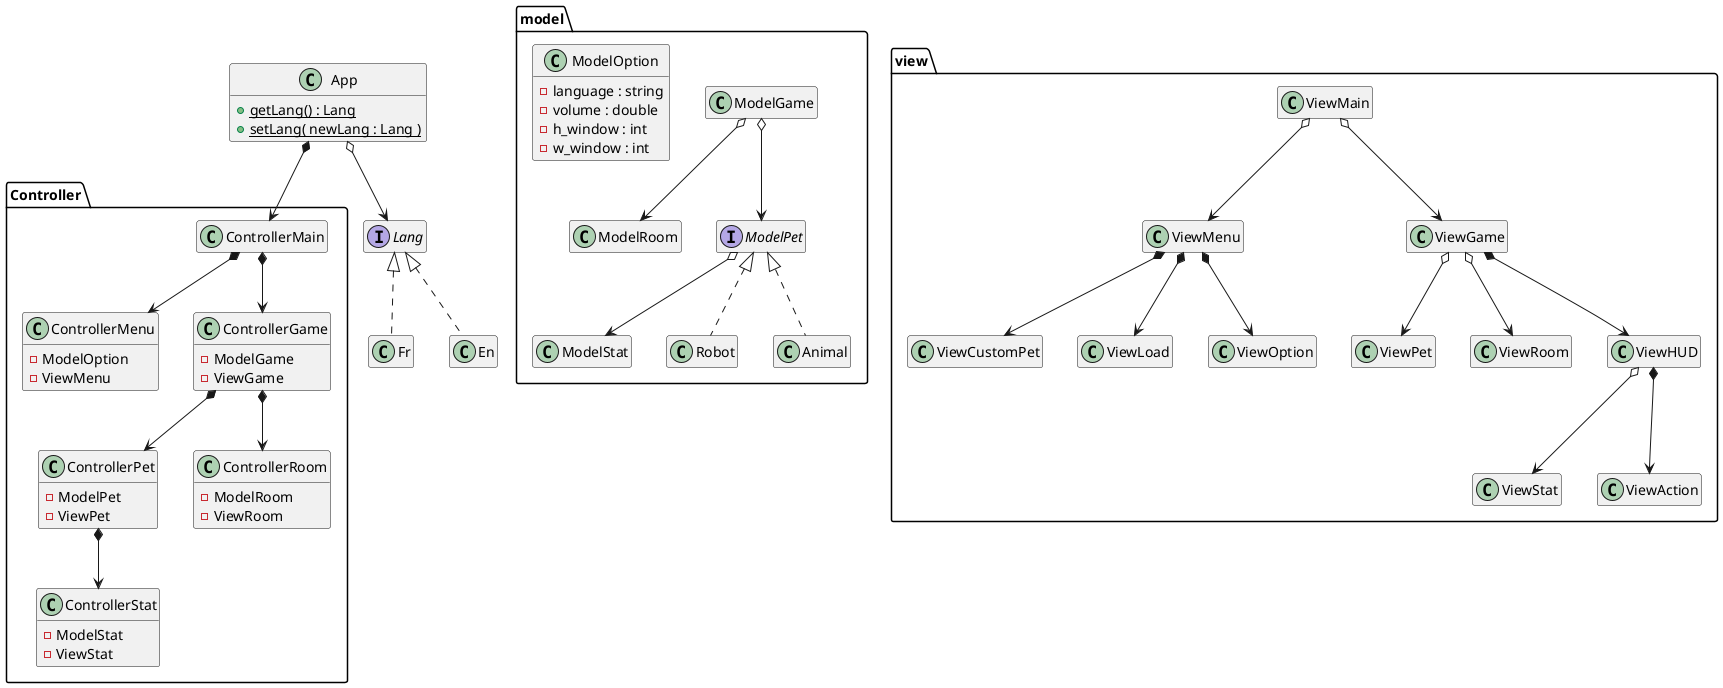 @startuml

hide empty attributes
hide empty methods

class App {
	+ {static} getLang() : Lang
	+ {static} setLang( newLang : Lang )
}

interface Lang
class Fr
Class En

Lang <|.. Fr
Lang <|.. En
App o--> Lang

package model {
    class ModelRoom
    class ModelGame
    class ModelStat
    class ModelOption {
    	-language : string
	    -volume : double
	    -h_window : int
	    -w_window : int
    }
    interface ModelPet
    class Robot
    class Animal
    
    ModelPet <|.. Robot
    ModelPet <|.. Animal
    ModelPet o--> ModelStat
    ModelGame o--> ModelPet
    ModelGame o--> ModelRoom
}

package view {
	class ViewMain
    class ViewPet
    class ViewRoom
    class ViewStat
    class ViewMenu
    class ViewCustomPet
    class ViewLoad
    class ViewAction
    class ViewOption
    class ViewGame
    class ViewHUD
    
    ViewMain o--> ViewGame
    ViewMain o--> ViewMenu
    ViewMenu *--> ViewOption
    ViewMenu *--> ViewCustomPet
    ViewMenu *--> ViewLoad
    ViewGame *--> ViewHUD
    ViewHUD  *--> ViewAction
    ViewHUD  o--> ViewStat
    ViewGame o--> ViewRoom
    ViewGame o--> ViewPet
}

package Controller {
    class ControllerMain
    
    class ControllerPet {
        -ModelPet
        -ViewPet
    }
    class ControllerRoom {
        -ModelRoom
        -ViewRoom
    }
    class ControllerStat {
        -ModelStat
        -ViewStat
    }
    class ControllerMenu {
        -ModelOption
        -ViewMenu
    }
    class ControllerGame {
        -ModelGame
        -ViewGame
    }
    
    ControllerPet *--> ControllerStat
    ControllerGame *--> ControllerPet
    ControllerGame *--> ControllerRoom
    ControllerMain *--> ControllerGame 
    ControllerMain *--> ControllerMenu
    
}

App *--> ControllerMain

@enduml
